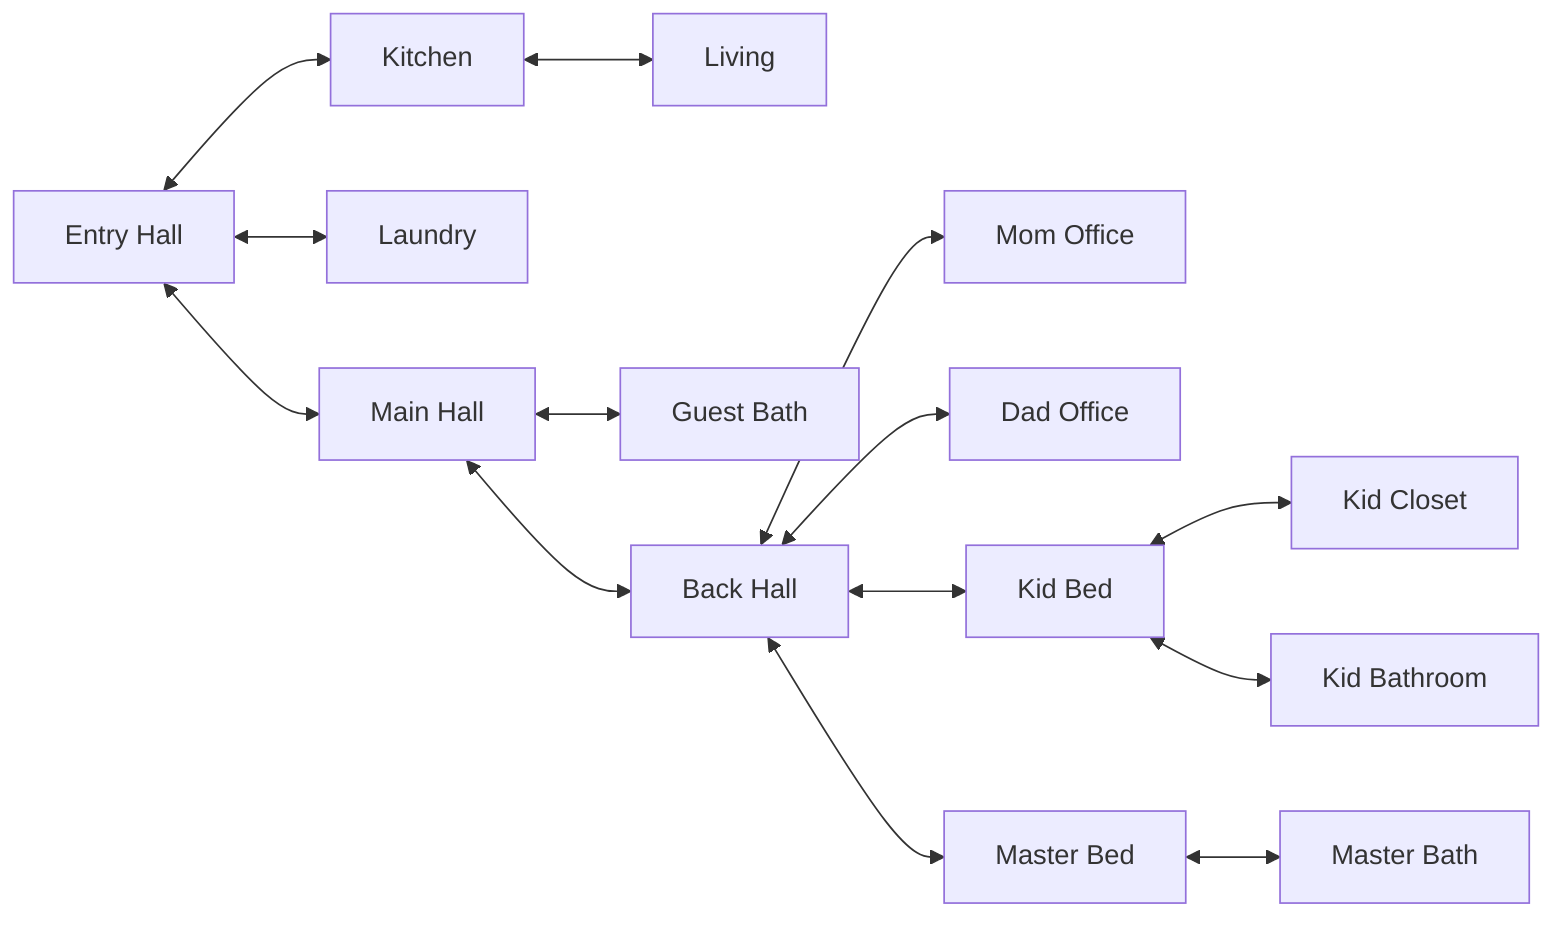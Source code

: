 graph LR
    EH[Entry Hall]<-->MH[Main Hall]
    EH[Entry Hall]<-->LR[Laundry]
    EH[Entry Hall]<-->K[Kitchen]
    K[Kitchen]<-->L[Living]
    MH[Main Hall]<-->GB[Guest Bath]
    MH[Main Hall]<-->BH[Back Hall]
    BH[Back Hall]<-->MO[Mom Office]
    BH[Back Hall]<-->DO[Dad Office]
    BH[Back Hall]<-->BB[Kid Bed]
    BH[Back Hall]<-->MB[Master Bed]
    MB[Master Bed]<-->MBR[Master Bath]
    BB[Kid Bed]<-->BC[Kid Closet]
    BB[Kid Bed]<-->BBR[Kid Bathroom]